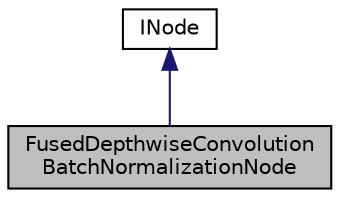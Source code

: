 digraph "FusedDepthwiseConvolutionBatchNormalizationNode"
{
 // LATEX_PDF_SIZE
  edge [fontname="Helvetica",fontsize="10",labelfontname="Helvetica",labelfontsize="10"];
  node [fontname="Helvetica",fontsize="10",shape=record];
  Node1 [label="FusedDepthwiseConvolution\lBatchNormalizationNode",height=0.2,width=0.4,color="black", fillcolor="grey75", style="filled", fontcolor="black",tooltip="Fused Depthwise Convolution Batch Normalization node."];
  Node2 -> Node1 [dir="back",color="midnightblue",fontsize="10",style="solid",fontname="Helvetica"];
  Node2 [label="INode",height=0.2,width=0.4,color="black", fillcolor="white", style="filled",URL="$classarm__compute_1_1graph_1_1_i_node.xhtml",tooltip="Node interface."];
}
